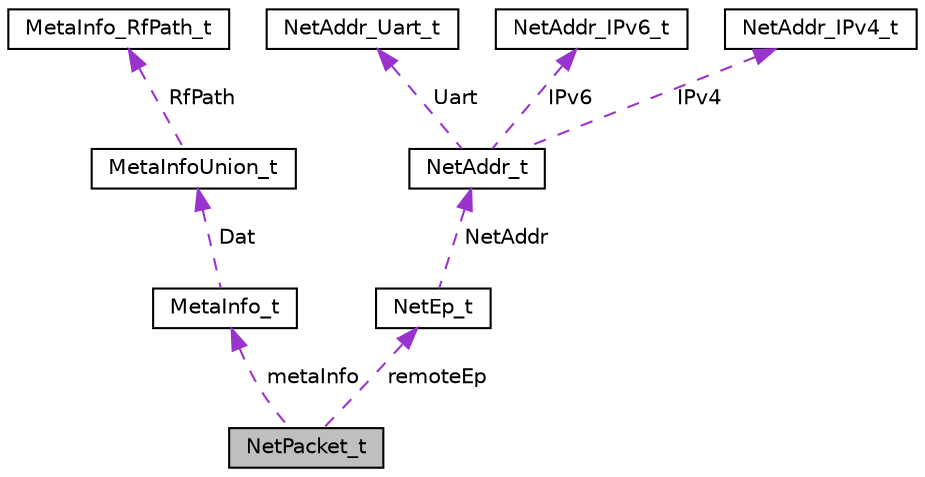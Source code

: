 digraph "NetPacket_t"
{
 // LATEX_PDF_SIZE
  edge [fontname="Helvetica",fontsize="10",labelfontname="Helvetica",labelfontsize="10"];
  node [fontname="Helvetica",fontsize="10",shape=record];
  Node1 [label="NetPacket_t",height=0.2,width=0.4,color="black", fillcolor="grey75", style="filled", fontcolor="black",tooltip="general network packet."];
  Node2 -> Node1 [dir="back",color="darkorchid3",fontsize="10",style="dashed",label=" metaInfo" ,fontname="Helvetica"];
  Node2 [label="MetaInfo_t",height=0.2,width=0.4,color="black", fillcolor="white", style="filled",URL="$struct_meta_info__t.html",tooltip="MetaInfo_t."];
  Node3 -> Node2 [dir="back",color="darkorchid3",fontsize="10",style="dashed",label=" Dat" ,fontname="Helvetica"];
  Node3 [label="MetaInfoUnion_t",height=0.2,width=0.4,color="black", fillcolor="white", style="filled",URL="$union_meta_info_union__t.html",tooltip="MetaInfoUnion_t."];
  Node4 -> Node3 [dir="back",color="darkorchid3",fontsize="10",style="dashed",label=" RfPath" ,fontname="Helvetica"];
  Node4 [label="MetaInfo_RfPath_t",height=0.2,width=0.4,color="black", fillcolor="white", style="filled",URL="$struct_meta_info___rf_path__t.html",tooltip="MetaInfo_RfPath_t."];
  Node5 -> Node1 [dir="back",color="darkorchid3",fontsize="10",style="dashed",label=" remoteEp" ,fontname="Helvetica"];
  Node5 [label="NetEp_t",height=0.2,width=0.4,color="black", fillcolor="white", style="filled",URL="$struct_net_ep__t.html",tooltip="General network endpoint."];
  Node6 -> Node5 [dir="back",color="darkorchid3",fontsize="10",style="dashed",label=" NetAddr" ,fontname="Helvetica"];
  Node6 [label="NetAddr_t",height=0.2,width=0.4,color="black", fillcolor="white", style="filled",URL="$union_net_addr__t.html",tooltip="General address."];
  Node7 -> Node6 [dir="back",color="darkorchid3",fontsize="10",style="dashed",label=" Uart" ,fontname="Helvetica"];
  Node7 [label="NetAddr_Uart_t",height=0.2,width=0.4,color="black", fillcolor="white", style="filled",URL="$struct_net_addr___uart__t.html",tooltip="UART address."];
  Node8 -> Node6 [dir="back",color="darkorchid3",fontsize="10",style="dashed",label=" IPv6" ,fontname="Helvetica"];
  Node8 [label="NetAddr_IPv6_t",height=0.2,width=0.4,color="black", fillcolor="white", style="filled",URL="$union_net_addr___i_pv6__t.html",tooltip="IPv6 address."];
  Node9 -> Node6 [dir="back",color="darkorchid3",fontsize="10",style="dashed",label=" IPv4" ,fontname="Helvetica"];
  Node9 [label="NetAddr_IPv4_t",height=0.2,width=0.4,color="black", fillcolor="white", style="filled",URL="$union_net_addr___i_pv4__t.html",tooltip="IPv4 address."];
}
